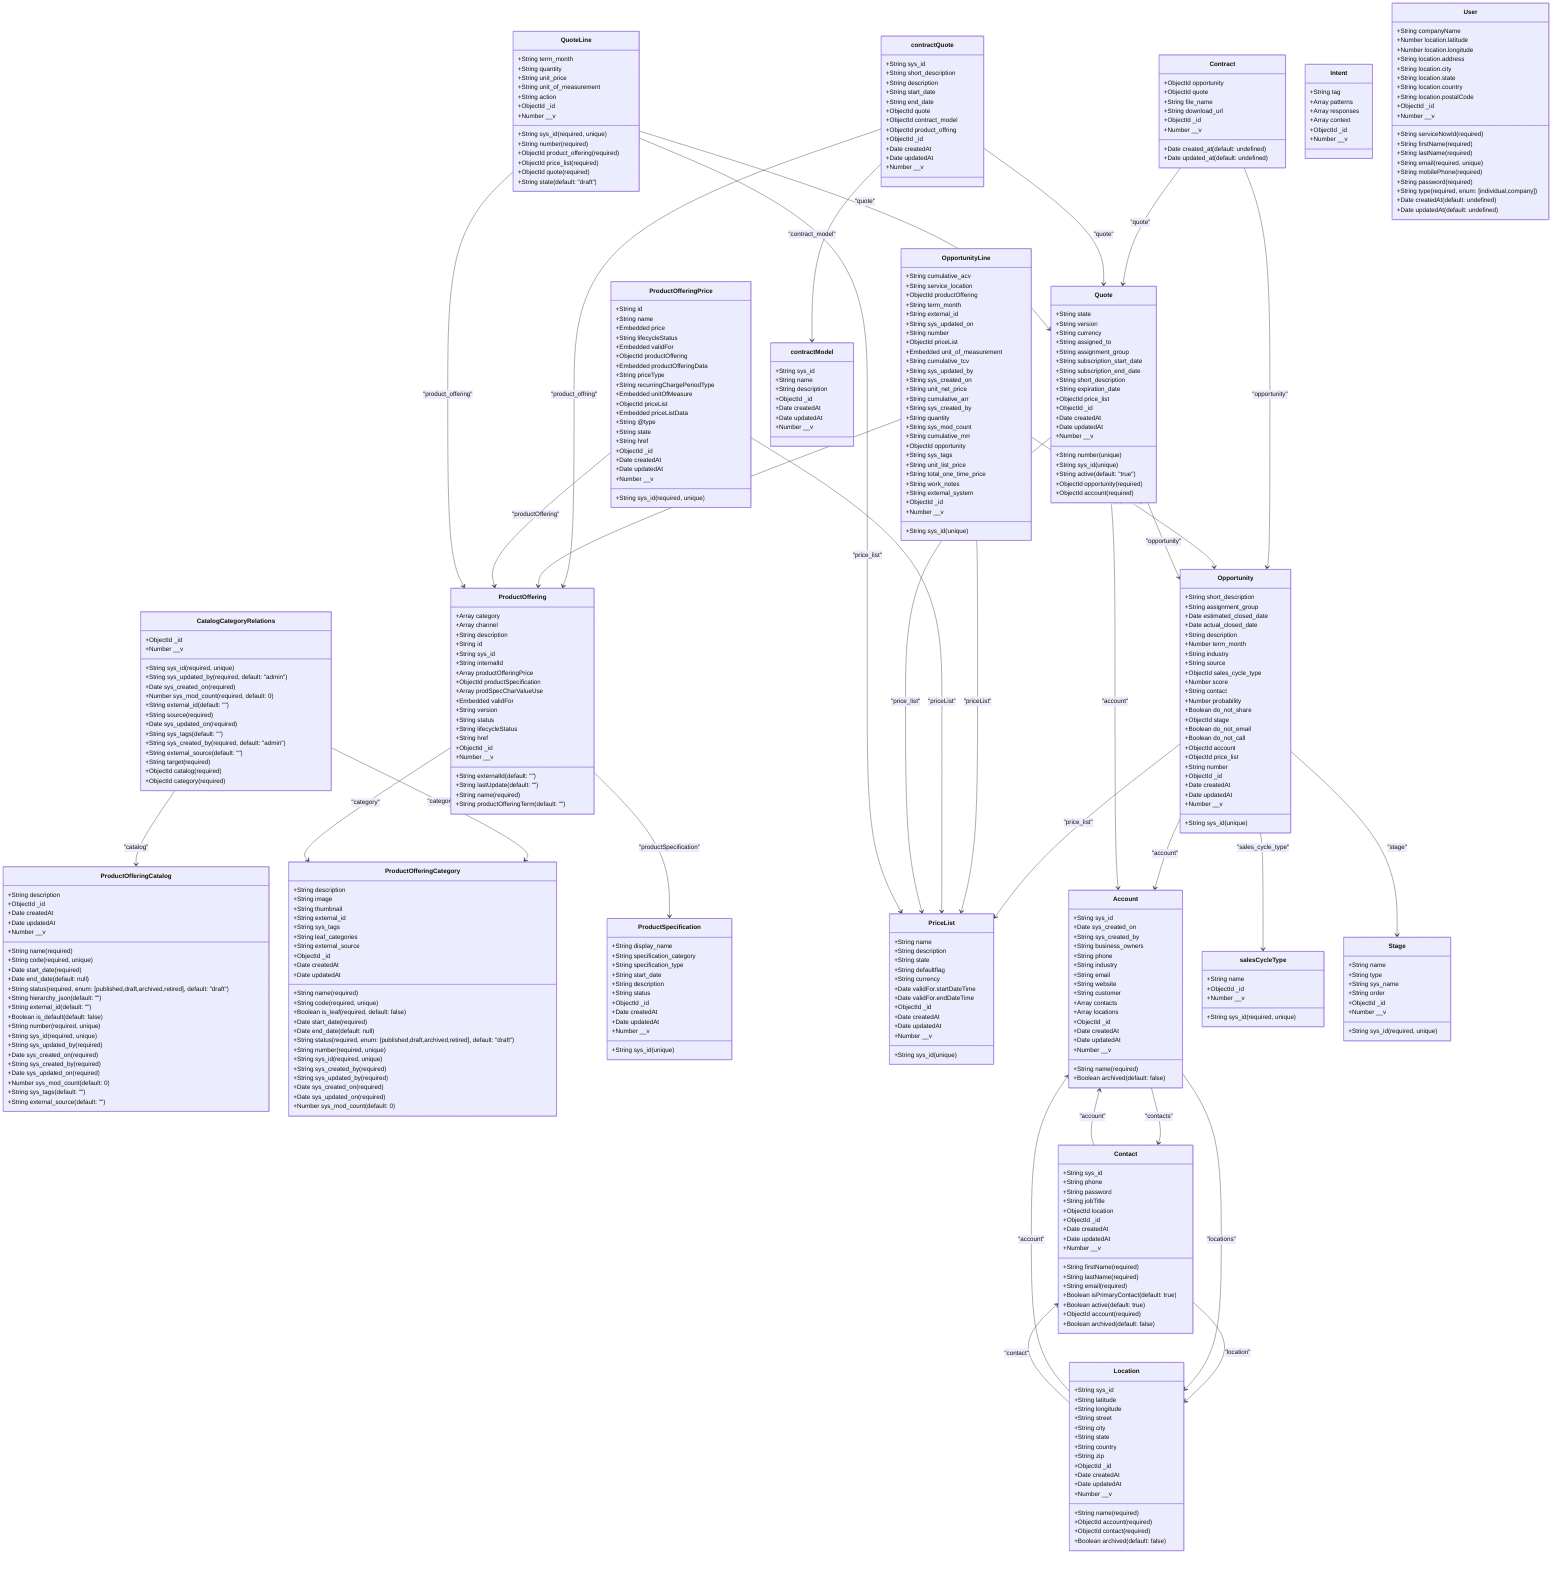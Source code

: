 classDiagram

  subgraph Component_1
    class CatalogCategoryRelations {
      +String sys_id (required, unique)
      +String sys_updated_by (required, default: "admin")
      +Date sys_created_on (required)
      +Number sys_mod_count (required, default: 0)
      +String external_id (default: "")
      +String source (required)
      +Date sys_updated_on (required)
      +String sys_tags (default: "")
      +String sys_created_by (required, default: "admin")
      +String external_source (default: "")
      +String target (required)
      +ObjectId catalog (required)
      +ObjectId category (required)
      +ObjectId _id
      +Number __v
    }
    class ProductOfferingCatalog {
      +String name (required)
      +String code (required, unique)
      +Date start_date (required)
      +Date end_date (default: null)
      +String status (required, enum: [published,draft,archived,retired], default: "draft")
      +String hierarchy_json (default: "")
      +String description
      +String external_id (default: "")
      +Boolean is_default (default: false)
      +String number (required, unique)
      +String sys_id (required, unique)
      +String sys_updated_by (required)
      +Date sys_created_on (required)
      +String sys_created_by (required)
      +Date sys_updated_on (required)
      +Number sys_mod_count (default: 0)
      +String sys_tags (default: "")
      +String external_source (default: "")
      +ObjectId _id
      +Date createdAt
      +Date updatedAt
      +Number __v
    }
    class ProductOfferingCategory {
      +String name (required)
      +String code (required, unique)
      +Boolean is_leaf (required, default: false)
      +Date start_date (required)
      +Date end_date (default: null)
      +String status (required, enum: [published,draft,archived,retired], default: "draft")
      +String description
      +String image
      +String thumbnail
      +String number (required, unique)
      +String sys_id (required, unique)
      +String sys_created_by (required)
      +String sys_updated_by (required)
      +Date sys_created_on (required)
      +Date sys_updated_on (required)
      +Number sys_mod_count (default: 0)
      +String external_id
      +String sys_tags
      +String leaf_categories
      +String external_source
      +ObjectId _id
      +Date createdAt
      +Date updatedAt
    }
    class ProductOffering {
      +Array category
      +Array channel
      +String description
      +String externalId (default: "")
      +String id
      +String sys_id
      +String internalId
      +String lastUpdate (default: "")
      +String name (required)
      +Array productOfferingPrice
      +String productOfferingTerm (default: "")
      +ObjectId productSpecification
      +Array prodSpecCharValueUse
      +Embedded validFor
      +String version
      +String status
      +String lifecycleStatus
      +String href
      +ObjectId _id
      +Number __v
    }
    class ProductSpecification {
      +String sys_id (unique)
      +String display_name
      +String specification_category
      +String specification_type
      +String start_date
      +String description
      +String status
      +ObjectId _id
      +Date createdAt
      +Date updatedAt
      +Number __v
    }
    class contractQuote {
      +String sys_id
      +String short_description
      +String description
      +String start_date
      +String end_date
      +ObjectId quote
      +ObjectId contract_model
      +ObjectId product_offring
      +ObjectId _id
      +Date createdAt
      +Date updatedAt
      +Number __v
    }
    class OpportunityLine {
      +String cumulative_acv
      +String service_location
      +ObjectId productOffering
      +String term_month
      +String external_id
      +String sys_updated_on
      +String number
      +String sys_id (unique)
      +ObjectId priceList
      +Embedded unit_of_measurement
      +String cumulative_tcv
      +String sys_updated_by
      +String sys_created_on
      +String unit_net_price
      +String cumulative_arr
      +String sys_created_by
      +String quantity
      +String sys_mod_count
      +String cumulative_mrr
      +ObjectId opportunity
      +String sys_tags
      +String unit_list_price
      +String total_one_time_price
      +String work_notes
      +String external_system
      +ObjectId _id
      +Number __v
    }
    class ProductOfferingPrice {
      +String sys_id (required, unique)
      +String id
      +String name
      +Embedded price
      +String lifecycleStatus
      +Embedded validFor
      +ObjectId productOffering
      +Embedded productOfferingData
      +String priceType
      +String recurringChargePeriodType
      +Embedded unitOfMeasure
      +ObjectId priceList
      +Embedded priceListData
      +String @type
      +String state
      +String href
      +ObjectId _id
      +Date createdAt
      +Date updatedAt
      +Number __v
    }
    class QuoteLine {
      +String sys_id (required, unique)
      +String number (required)
      +ObjectId product_offering (required)
      +String term_month
      +String quantity
      +String unit_price
      +ObjectId price_list (required)
      +String unit_of_measurement
      +ObjectId quote (required)
      +String state (default: "draft")
      +String action
      +ObjectId _id
      +Number __v
    }
    class Quote {
      +String number (unique)
      +String sys_id (unique)
      +String state
      +String version
      +String currency
      +String assigned_to
      +String assignment_group
      +String subscription_start_date
      +String subscription_end_date
      +String short_description
      +String expiration_date
      +String active (default: "true")
      +ObjectId opportunity (required)
      +ObjectId account (required)
      +ObjectId price_list
      +ObjectId _id
      +Date createdAt
      +Date updatedAt
      +Number __v
    }
    class contractModel {
      +String sys_id
      +String name
      +String description
      +ObjectId _id
      +Date createdAt
      +Date updatedAt
      +Number __v
    }
    class PriceList {
      +String sys_id (unique)
      +String name
      +String description
      +String state
      +String defaultflag
      +String currency
      +Date validFor.startDateTime
      +Date validFor.endDateTime
      +ObjectId _id
      +Date createdAt
      +Date updatedAt
      +Number __v
    }
    class Opportunity {
      +String sys_id (unique)
      +String short_description
      +String assignment_group
      +Date estimated_closed_date
      +Date actual_closed_date
      +String description
      +Number term_month
      +String industry
      +String source
      +ObjectId sales_cycle_type
      +Number score
      +String contact
      +Number probability
      +Boolean do_not_share
      +ObjectId stage
      +Boolean do_not_email
      +Boolean do_not_call
      +ObjectId account
      +ObjectId price_list
      +String number
      +ObjectId _id
      +Date createdAt
      +Date updatedAt
      +Number __v
    }
    class Contract {
      +ObjectId opportunity
      +ObjectId quote
      +String file_name
      +String download_url
      +Date created_at (default: undefined)
      +Date updated_at (default: undefined)
      +ObjectId _id
      +Number __v
    }
    class Account {
      +String name (required)
      +String sys_id
      +Date sys_created_on
      +String sys_created_by
      +String business_owners
      +String phone
      +String industry
      +String email
      +String website
      +String customer
      +Boolean archived (default: false)
      +Array contacts
      +Array locations
      +ObjectId _id
      +Date createdAt
      +Date updatedAt
      +Number __v
    }
    class salesCycleType {
      +String sys_id (required, unique)
      +String name
      +ObjectId _id
      +Number __v
    }
    class Stage {
      +String sys_id (required, unique)
      +String name
      +String type
      +String sys_name
      +String order
      +ObjectId _id
      +Number __v
    }
    class Contact {
      +String sys_id
      +String firstName (required)
      +String lastName (required)
      +String email (required)
      +String phone
      +String password
      +String jobTitle
      +Boolean isPrimaryContact (default: true)
      +Boolean active (default: true)
      +ObjectId account (required)
      +ObjectId location
      +Boolean archived (default: false)
      +ObjectId _id
      +Date createdAt
      +Date updatedAt
      +Number __v
    }
    class Location {
      +String sys_id
      +String name (required)
      +String latitude
      +String longitude
      +String street
      +String city
      +String state
      +String country
      +String zip
      +ObjectId account (required)
      +ObjectId contact (required)
      +Boolean archived (default: false)
      +ObjectId _id
      +Date createdAt
      +Date updatedAt
      +Number __v
    }
  end

  subgraph Component_2
    class Intent {
      +String tag
      +Array patterns
      +Array responses
      +Array context
      +ObjectId _id
      +Number __v
    }
  end

  subgraph Component_3
    class User {
      +String serviceNowId (required)
      +String firstName (required)
      +String lastName (required)
      +String email (required, unique)
      +String mobilePhone (required)
      +String password (required)
      +String type (required, enum: [individual,company])
      +String companyName
      +Number location.latitude
      +Number location.longitude
      +String location.address
      +String location.city
      +String location.state
      +String location.country
      +String location.postalCode
      +Date createdAt (default: undefined)
      +Date updatedAt (default: undefined)
      +ObjectId _id
      +Number __v
    }
  end

  CatalogCategoryRelations --> ProductOfferingCatalog : "catalog"
  CatalogCategoryRelations --> ProductOfferingCategory : "category"
  Contact --> Account : "account"
  Contact --> Location : "location"
  ProductOffering --> ProductOfferingCategory : "category"
  ProductOffering --> ProductSpecification : "productSpecification"
  Account --> Contact : "contacts"
  Account --> Location : "locations"
  Contract --> Opportunity : "opportunity"
  Contract --> Quote : "quote"
  contractQuote --> Quote : "quote"
  contractQuote --> contractModel : "contract_model"
  contractQuote --> ProductOffering : "product_offring"
  Location --> Account : "account"
  Location --> Contact : "contact"
  Opportunity --> salesCycleType : "sales_cycle_type"
  Opportunity --> Stage : "stage"
  Opportunity --> Account : "account"
  Opportunity --> PriceList : "price_list"
  OpportunityLine --> ProductOffering : "productOffering"
  OpportunityLine --> PriceList : "priceList"
  OpportunityLine --> Opportunity : "opportunity"
  ProductOfferingPrice --> ProductOffering : "productOffering"
  ProductOfferingPrice --> PriceList : "priceList"
  Quote --> Opportunity : "opportunity"
  Quote --> Account : "account"
  Quote --> PriceList : "price_list"
  QuoteLine --> ProductOffering : "product_offering"
  QuoteLine --> PriceList : "price_list"
  QuoteLine --> Quote : "quote"